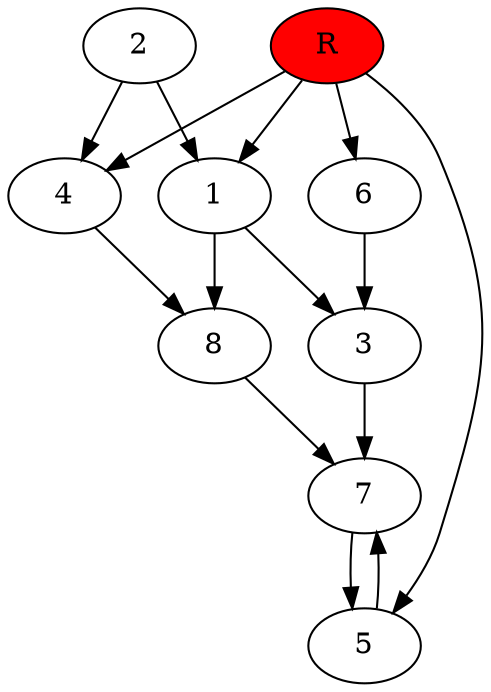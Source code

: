 digraph prb24847 {
	1
	2
	3
	4
	5
	6
	7
	8
	R [fillcolor="#ff0000" style=filled]
	1 -> 3
	1 -> 8
	2 -> 1
	2 -> 4
	3 -> 7
	4 -> 8
	5 -> 7
	6 -> 3
	7 -> 5
	8 -> 7
	R -> 1
	R -> 4
	R -> 5
	R -> 6
}
